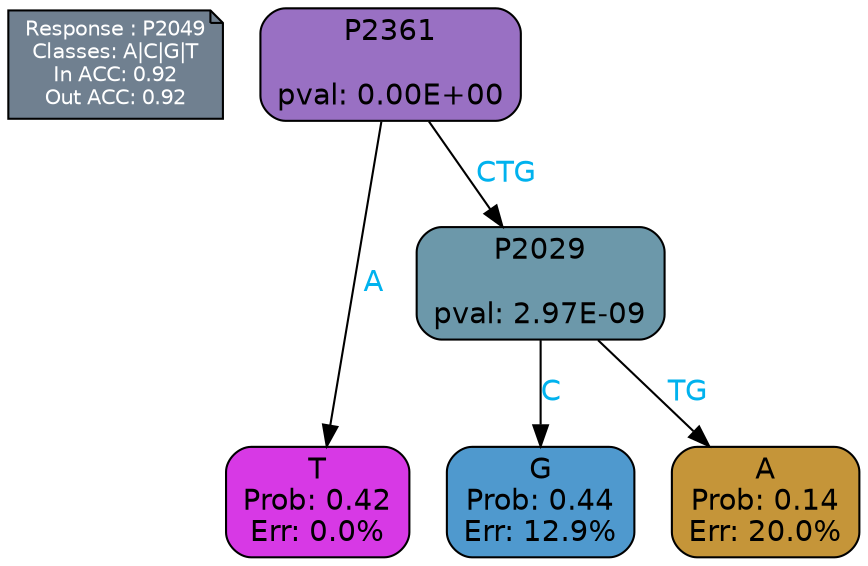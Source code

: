 digraph Tree {
node [shape=box, style="filled, rounded", color="black", fontname=helvetica] ;
graph [ranksep=equally, splines=polylines, bgcolor=transparent, dpi=600] ;
edge [fontname=helvetica] ;
LEGEND [label="Response : P2049
Classes: A|C|G|T
In ACC: 0.92
Out ACC: 0.92
",shape=note,align=left,style=filled,fillcolor="slategray",fontcolor="white",fontsize=10];1 [label="P2361

pval: 0.00E+00", fillcolor="#9970c3"] ;
2 [label="T
Prob: 0.42
Err: 0.0%", fillcolor="#d739e5"] ;
3 [label="P2029

pval: 2.97E-09", fillcolor="#6c98aa"] ;
4 [label="G
Prob: 0.44
Err: 12.9%", fillcolor="#4f99ce"] ;
5 [label="A
Prob: 0.14
Err: 20.0%", fillcolor="#c59539"] ;
1 -> 2 [label="A",fontcolor=deepskyblue2] ;
1 -> 3 [label="CTG",fontcolor=deepskyblue2] ;
3 -> 4 [label="C",fontcolor=deepskyblue2] ;
3 -> 5 [label="TG",fontcolor=deepskyblue2] ;
{rank = same; 2;4;5;}{rank = same; LEGEND;1;}}